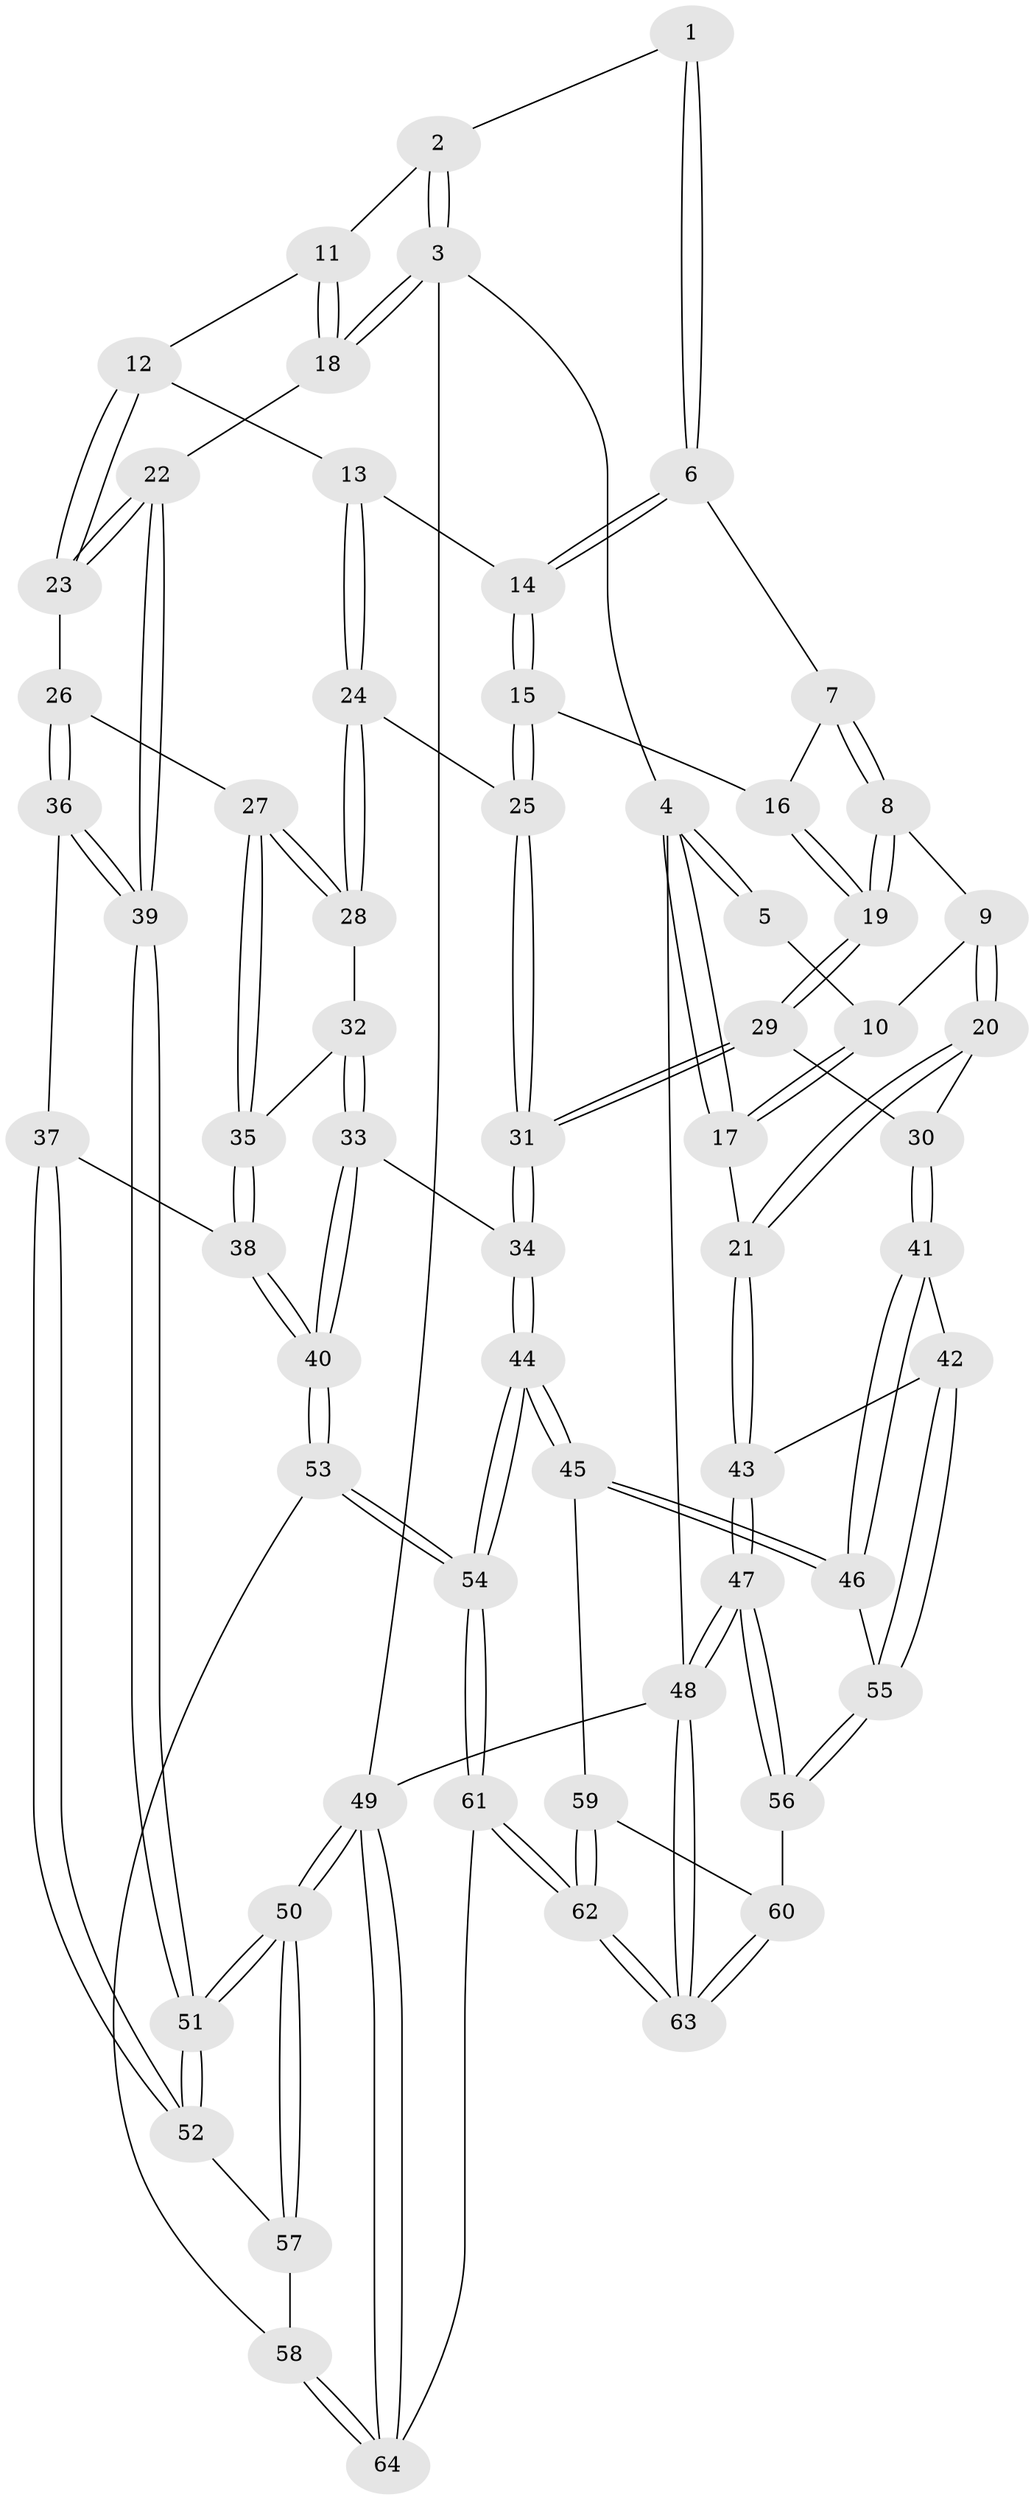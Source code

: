// Generated by graph-tools (version 1.1) at 2025/16/03/09/25 04:16:56]
// undirected, 64 vertices, 157 edges
graph export_dot {
graph [start="1"]
  node [color=gray90,style=filled];
  1 [pos="+0.5213871725441189+0"];
  2 [pos="+0.9895324406697902+0"];
  3 [pos="+1+0"];
  4 [pos="+0+0"];
  5 [pos="+0+0"];
  6 [pos="+0.5205126826114383+0"];
  7 [pos="+0.4669405636277505+0"];
  8 [pos="+0.28570320147162864+0.17346987363054078"];
  9 [pos="+0.2305540412767385+0.14342353039910521"];
  10 [pos="+0.21763506616728648+0.13450079355643477"];
  11 [pos="+0.8339406951018001+0.13935321133646808"];
  12 [pos="+0.8238228286374422+0.15283658260377403"];
  13 [pos="+0.7720041294022174+0.16670309205858377"];
  14 [pos="+0.601969339329565+0.09974728761946856"];
  15 [pos="+0.5615455969656243+0.22695558358048648"];
  16 [pos="+0.4400493575323429+0.2162116012608493"];
  17 [pos="+0+0.22893745172806615"];
  18 [pos="+1+0.1532002226141247"];
  19 [pos="+0.2991346425542785+0.2297458205637397"];
  20 [pos="+0+0.3725150450847158"];
  21 [pos="+0+0.34628839771761255"];
  22 [pos="+1+0.3772414142581505"];
  23 [pos="+0.9668788749096626+0.34082413220856544"];
  24 [pos="+0.7376393919208589+0.32569554318521415"];
  25 [pos="+0.5644909237900622+0.28178968814974464"];
  26 [pos="+0.8570973491862403+0.3778419368522161"];
  27 [pos="+0.853492391132094+0.37709607319356975"];
  28 [pos="+0.7378680573154653+0.32612991158036164"];
  29 [pos="+0.2867922696605982+0.4253886321797381"];
  30 [pos="+0.2586729369459316+0.4353781094448833"];
  31 [pos="+0.45532679213978605+0.48843050071672767"];
  32 [pos="+0.7241036714436566+0.35421513833752066"];
  33 [pos="+0.5184591082819464+0.5187992698562143"];
  34 [pos="+0.4605938086683257+0.49491371543918145"];
  35 [pos="+0.7283994255816978+0.4712237036766185"];
  36 [pos="+0.8198858849346249+0.5478172957560297"];
  37 [pos="+0.7924048494650803+0.5739785402600917"];
  38 [pos="+0.6837981561601223+0.5946760938265887"];
  39 [pos="+1+0.4842765819442699"];
  40 [pos="+0.6576659439169374+0.6080230087311308"];
  41 [pos="+0.18572472294071632+0.6064416623260408"];
  42 [pos="+0.04836425930408868+0.6187744181054632"];
  43 [pos="+0+0.4805240451686307"];
  44 [pos="+0.36552075772192+0.8025622352084887"];
  45 [pos="+0.21168517210406268+0.7463246680223303"];
  46 [pos="+0.19473252855754067+0.7096676066587495"];
  47 [pos="+0+0.865851790877024"];
  48 [pos="+0+1"];
  49 [pos="+1+1"];
  50 [pos="+1+1"];
  51 [pos="+1+0.6696429465916492"];
  52 [pos="+0.9197430564747339+0.6779138510087244"];
  53 [pos="+0.6641503058714994+0.672972292316221"];
  54 [pos="+0.4145049794193271+0.8944463183419876"];
  55 [pos="+0.04280774021696761+0.7137015806337877"];
  56 [pos="+0+0.7959736555383543"];
  57 [pos="+0.8301393918553382+0.771289547487521"];
  58 [pos="+0.733079868381721+0.7866438711880891"];
  59 [pos="+0.15833526579586835+0.8050523848245188"];
  60 [pos="+0.11423600005248004+0.8294161929952937"];
  61 [pos="+0.4348835924008458+1"];
  62 [pos="+0.3007063673599249+1"];
  63 [pos="+0.08932671968946232+1"];
  64 [pos="+0.6983616749270054+1"];
  1 -- 2;
  1 -- 6;
  1 -- 6;
  2 -- 3;
  2 -- 3;
  2 -- 11;
  3 -- 4;
  3 -- 18;
  3 -- 18;
  3 -- 49;
  4 -- 5;
  4 -- 5;
  4 -- 17;
  4 -- 17;
  4 -- 48;
  5 -- 10;
  6 -- 7;
  6 -- 14;
  6 -- 14;
  7 -- 8;
  7 -- 8;
  7 -- 16;
  8 -- 9;
  8 -- 19;
  8 -- 19;
  9 -- 10;
  9 -- 20;
  9 -- 20;
  10 -- 17;
  10 -- 17;
  11 -- 12;
  11 -- 18;
  11 -- 18;
  12 -- 13;
  12 -- 23;
  12 -- 23;
  13 -- 14;
  13 -- 24;
  13 -- 24;
  14 -- 15;
  14 -- 15;
  15 -- 16;
  15 -- 25;
  15 -- 25;
  16 -- 19;
  16 -- 19;
  17 -- 21;
  18 -- 22;
  19 -- 29;
  19 -- 29;
  20 -- 21;
  20 -- 21;
  20 -- 30;
  21 -- 43;
  21 -- 43;
  22 -- 23;
  22 -- 23;
  22 -- 39;
  22 -- 39;
  23 -- 26;
  24 -- 25;
  24 -- 28;
  24 -- 28;
  25 -- 31;
  25 -- 31;
  26 -- 27;
  26 -- 36;
  26 -- 36;
  27 -- 28;
  27 -- 28;
  27 -- 35;
  27 -- 35;
  28 -- 32;
  29 -- 30;
  29 -- 31;
  29 -- 31;
  30 -- 41;
  30 -- 41;
  31 -- 34;
  31 -- 34;
  32 -- 33;
  32 -- 33;
  32 -- 35;
  33 -- 34;
  33 -- 40;
  33 -- 40;
  34 -- 44;
  34 -- 44;
  35 -- 38;
  35 -- 38;
  36 -- 37;
  36 -- 39;
  36 -- 39;
  37 -- 38;
  37 -- 52;
  37 -- 52;
  38 -- 40;
  38 -- 40;
  39 -- 51;
  39 -- 51;
  40 -- 53;
  40 -- 53;
  41 -- 42;
  41 -- 46;
  41 -- 46;
  42 -- 43;
  42 -- 55;
  42 -- 55;
  43 -- 47;
  43 -- 47;
  44 -- 45;
  44 -- 45;
  44 -- 54;
  44 -- 54;
  45 -- 46;
  45 -- 46;
  45 -- 59;
  46 -- 55;
  47 -- 48;
  47 -- 48;
  47 -- 56;
  47 -- 56;
  48 -- 63;
  48 -- 63;
  48 -- 49;
  49 -- 50;
  49 -- 50;
  49 -- 64;
  49 -- 64;
  50 -- 51;
  50 -- 51;
  50 -- 57;
  50 -- 57;
  51 -- 52;
  51 -- 52;
  52 -- 57;
  53 -- 54;
  53 -- 54;
  53 -- 58;
  54 -- 61;
  54 -- 61;
  55 -- 56;
  55 -- 56;
  56 -- 60;
  57 -- 58;
  58 -- 64;
  58 -- 64;
  59 -- 60;
  59 -- 62;
  59 -- 62;
  60 -- 63;
  60 -- 63;
  61 -- 62;
  61 -- 62;
  61 -- 64;
  62 -- 63;
  62 -- 63;
}
